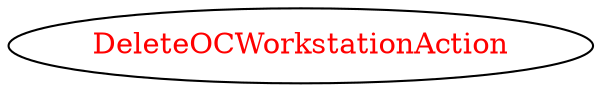 digraph dependencyGraph {
 concentrate=true;
 ranksep="2.0";
 rankdir="LR"; 
 splines="ortho";
"DeleteOCWorkstationAction" [fontcolor="red"];
}